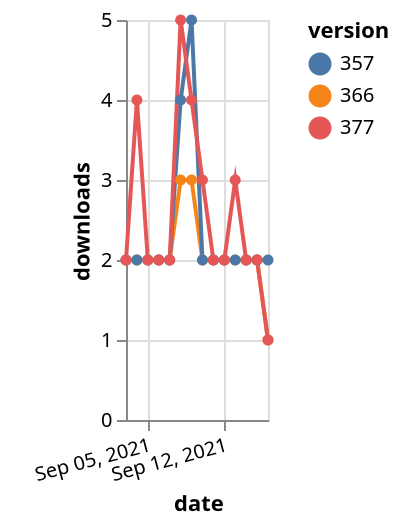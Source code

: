 {"$schema": "https://vega.github.io/schema/vega-lite/v5.json", "description": "A simple bar chart with embedded data.", "data": {"values": [{"date": "2021-09-03", "total": 2294, "delta": 2, "version": "366"}, {"date": "2021-09-04", "total": 2296, "delta": 2, "version": "366"}, {"date": "2021-09-05", "total": 2298, "delta": 2, "version": "366"}, {"date": "2021-09-06", "total": 2300, "delta": 2, "version": "366"}, {"date": "2021-09-07", "total": 2302, "delta": 2, "version": "366"}, {"date": "2021-09-08", "total": 2305, "delta": 3, "version": "366"}, {"date": "2021-09-09", "total": 2308, "delta": 3, "version": "366"}, {"date": "2021-09-10", "total": 2310, "delta": 2, "version": "366"}, {"date": "2021-09-11", "total": 2312, "delta": 2, "version": "366"}, {"date": "2021-09-12", "total": 2314, "delta": 2, "version": "366"}, {"date": "2021-09-13", "total": 2316, "delta": 2, "version": "366"}, {"date": "2021-09-14", "total": 2318, "delta": 2, "version": "366"}, {"date": "2021-09-15", "total": 2320, "delta": 2, "version": "366"}, {"date": "2021-09-16", "total": 2321, "delta": 1, "version": "366"}, {"date": "2021-09-03", "total": 2838, "delta": 2, "version": "357"}, {"date": "2021-09-04", "total": 2840, "delta": 2, "version": "357"}, {"date": "2021-09-05", "total": 2842, "delta": 2, "version": "357"}, {"date": "2021-09-06", "total": 2844, "delta": 2, "version": "357"}, {"date": "2021-09-07", "total": 2846, "delta": 2, "version": "357"}, {"date": "2021-09-08", "total": 2850, "delta": 4, "version": "357"}, {"date": "2021-09-09", "total": 2855, "delta": 5, "version": "357"}, {"date": "2021-09-10", "total": 2857, "delta": 2, "version": "357"}, {"date": "2021-09-11", "total": 2859, "delta": 2, "version": "357"}, {"date": "2021-09-12", "total": 2861, "delta": 2, "version": "357"}, {"date": "2021-09-13", "total": 2863, "delta": 2, "version": "357"}, {"date": "2021-09-14", "total": 2865, "delta": 2, "version": "357"}, {"date": "2021-09-15", "total": 2867, "delta": 2, "version": "357"}, {"date": "2021-09-16", "total": 2869, "delta": 2, "version": "357"}, {"date": "2021-09-03", "total": 2103, "delta": 2, "version": "377"}, {"date": "2021-09-04", "total": 2107, "delta": 4, "version": "377"}, {"date": "2021-09-05", "total": 2109, "delta": 2, "version": "377"}, {"date": "2021-09-06", "total": 2111, "delta": 2, "version": "377"}, {"date": "2021-09-07", "total": 2113, "delta": 2, "version": "377"}, {"date": "2021-09-08", "total": 2118, "delta": 5, "version": "377"}, {"date": "2021-09-09", "total": 2122, "delta": 4, "version": "377"}, {"date": "2021-09-10", "total": 2125, "delta": 3, "version": "377"}, {"date": "2021-09-11", "total": 2127, "delta": 2, "version": "377"}, {"date": "2021-09-12", "total": 2129, "delta": 2, "version": "377"}, {"date": "2021-09-13", "total": 2132, "delta": 3, "version": "377"}, {"date": "2021-09-14", "total": 2134, "delta": 2, "version": "377"}, {"date": "2021-09-15", "total": 2136, "delta": 2, "version": "377"}, {"date": "2021-09-16", "total": 2137, "delta": 1, "version": "377"}]}, "width": "container", "mark": {"type": "line", "point": {"filled": true}}, "encoding": {"x": {"field": "date", "type": "temporal", "timeUnit": "yearmonthdate", "title": "date", "axis": {"labelAngle": -15}}, "y": {"field": "delta", "type": "quantitative", "title": "downloads"}, "color": {"field": "version", "type": "nominal"}, "tooltip": {"field": "delta"}}}